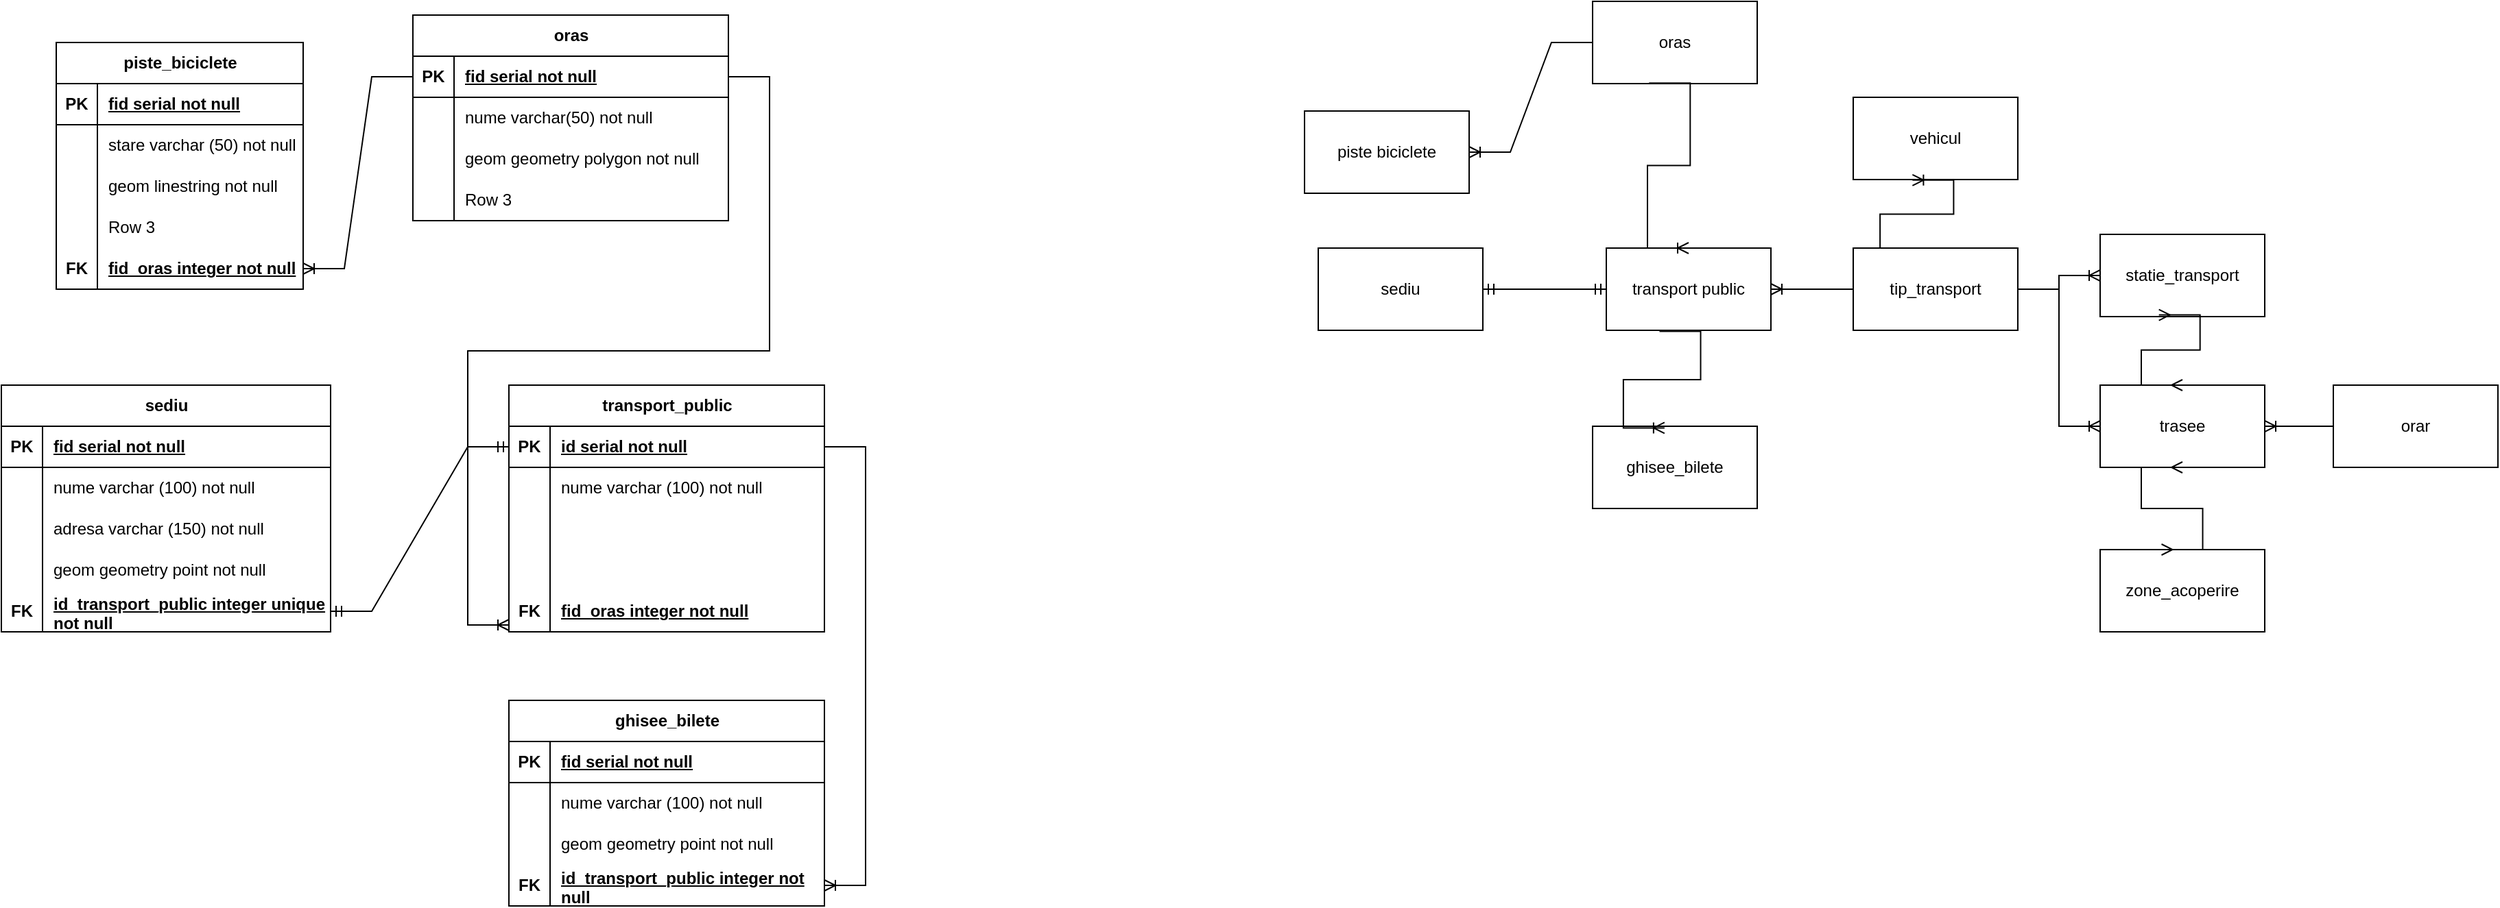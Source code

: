 <mxfile version="27.1.6">
  <diagram name="Page-1" id="oe87T4U5GPsznFJsROsf">
    <mxGraphModel dx="2084" dy="1122" grid="1" gridSize="10" guides="1" tooltips="1" connect="1" arrows="1" fold="1" page="1" pageScale="1" pageWidth="850" pageHeight="1100" math="0" shadow="0">
      <root>
        <mxCell id="0" />
        <mxCell id="1" parent="0" />
        <mxCell id="PSgvz7MbhkcrTcucV8w6-1" value="oras" style="rounded=0;whiteSpace=wrap;html=1;" vertex="1" parent="1">
          <mxGeometry x="1620" y="330" width="120" height="60" as="geometry" />
        </mxCell>
        <mxCell id="PSgvz7MbhkcrTcucV8w6-2" value="transport public" style="rounded=0;whiteSpace=wrap;html=1;" vertex="1" parent="1">
          <mxGeometry x="1630" y="510" width="120" height="60" as="geometry" />
        </mxCell>
        <mxCell id="PSgvz7MbhkcrTcucV8w6-3" value="tip_transport" style="rounded=0;whiteSpace=wrap;html=1;" vertex="1" parent="1">
          <mxGeometry x="1810" y="510" width="120" height="60" as="geometry" />
        </mxCell>
        <mxCell id="PSgvz7MbhkcrTcucV8w6-4" value="statie_transport" style="rounded=0;whiteSpace=wrap;html=1;" vertex="1" parent="1">
          <mxGeometry x="1990" y="500" width="120" height="60" as="geometry" />
        </mxCell>
        <mxCell id="PSgvz7MbhkcrTcucV8w6-5" value="trasee" style="rounded=0;whiteSpace=wrap;html=1;" vertex="1" parent="1">
          <mxGeometry x="1990" y="610" width="120" height="60" as="geometry" />
        </mxCell>
        <mxCell id="PSgvz7MbhkcrTcucV8w6-6" value="" style="edgeStyle=entityRelationEdgeStyle;fontSize=12;html=1;endArrow=ERoneToMany;rounded=0;exitX=0.343;exitY=0.993;exitDx=0;exitDy=0;exitPerimeter=0;entryX=0.5;entryY=0;entryDx=0;entryDy=0;" edge="1" parent="1" source="PSgvz7MbhkcrTcucV8w6-1" target="PSgvz7MbhkcrTcucV8w6-2">
          <mxGeometry width="100" height="100" relative="1" as="geometry">
            <mxPoint x="1640" y="600" as="sourcePoint" />
            <mxPoint x="1740" y="500" as="targetPoint" />
          </mxGeometry>
        </mxCell>
        <mxCell id="PSgvz7MbhkcrTcucV8w6-7" value="" style="edgeStyle=entityRelationEdgeStyle;fontSize=12;html=1;endArrow=ERoneToMany;rounded=0;" edge="1" parent="1" source="PSgvz7MbhkcrTcucV8w6-3" target="PSgvz7MbhkcrTcucV8w6-2">
          <mxGeometry width="100" height="100" relative="1" as="geometry">
            <mxPoint x="1650" y="680" as="sourcePoint" />
            <mxPoint x="1750" y="580" as="targetPoint" />
          </mxGeometry>
        </mxCell>
        <mxCell id="PSgvz7MbhkcrTcucV8w6-8" value="" style="edgeStyle=entityRelationEdgeStyle;fontSize=12;html=1;endArrow=ERoneToMany;rounded=0;" edge="1" parent="1" source="PSgvz7MbhkcrTcucV8w6-3" target="PSgvz7MbhkcrTcucV8w6-4">
          <mxGeometry width="100" height="100" relative="1" as="geometry">
            <mxPoint x="1840" y="690" as="sourcePoint" />
            <mxPoint x="1940" y="590" as="targetPoint" />
          </mxGeometry>
        </mxCell>
        <mxCell id="PSgvz7MbhkcrTcucV8w6-9" value="" style="edgeStyle=entityRelationEdgeStyle;fontSize=12;html=1;endArrow=ERoneToMany;rounded=0;" edge="1" parent="1" source="PSgvz7MbhkcrTcucV8w6-3" target="PSgvz7MbhkcrTcucV8w6-5">
          <mxGeometry width="100" height="100" relative="1" as="geometry">
            <mxPoint x="1840" y="690" as="sourcePoint" />
            <mxPoint x="1940" y="590" as="targetPoint" />
            <Array as="points">
              <mxPoint x="1950" y="660" />
            </Array>
          </mxGeometry>
        </mxCell>
        <mxCell id="PSgvz7MbhkcrTcucV8w6-10" value="ghisee_bilete" style="rounded=0;whiteSpace=wrap;html=1;" vertex="1" parent="1">
          <mxGeometry x="1620" y="640" width="120" height="60" as="geometry" />
        </mxCell>
        <mxCell id="PSgvz7MbhkcrTcucV8w6-11" value="" style="edgeStyle=entityRelationEdgeStyle;fontSize=12;html=1;endArrow=ERoneToMany;rounded=0;exitX=0.323;exitY=1.013;exitDx=0;exitDy=0;exitPerimeter=0;entryX=0.437;entryY=0.02;entryDx=0;entryDy=0;entryPerimeter=0;" edge="1" parent="1" source="PSgvz7MbhkcrTcucV8w6-2" target="PSgvz7MbhkcrTcucV8w6-10">
          <mxGeometry width="100" height="100" relative="1" as="geometry">
            <mxPoint x="1840" y="690" as="sourcePoint" />
            <mxPoint x="1670" y="644" as="targetPoint" />
          </mxGeometry>
        </mxCell>
        <mxCell id="PSgvz7MbhkcrTcucV8w6-12" value="sediu" style="rounded=0;whiteSpace=wrap;html=1;" vertex="1" parent="1">
          <mxGeometry x="1420" y="510" width="120" height="60" as="geometry" />
        </mxCell>
        <mxCell id="PSgvz7MbhkcrTcucV8w6-13" value="" style="edgeStyle=entityRelationEdgeStyle;fontSize=12;html=1;endArrow=ERmany;startArrow=ERmany;rounded=0;exitX=0.357;exitY=0.98;exitDx=0;exitDy=0;exitPerimeter=0;entryX=0.5;entryY=0;entryDx=0;entryDy=0;" edge="1" parent="1" source="PSgvz7MbhkcrTcucV8w6-4" target="PSgvz7MbhkcrTcucV8w6-5">
          <mxGeometry width="100" height="100" relative="1" as="geometry">
            <mxPoint x="1840" y="690" as="sourcePoint" />
            <mxPoint x="1940" y="590" as="targetPoint" />
          </mxGeometry>
        </mxCell>
        <mxCell id="PSgvz7MbhkcrTcucV8w6-14" value="" style="edgeStyle=entityRelationEdgeStyle;fontSize=12;html=1;endArrow=ERmandOne;startArrow=ERmandOne;rounded=0;" edge="1" parent="1" source="PSgvz7MbhkcrTcucV8w6-12" target="PSgvz7MbhkcrTcucV8w6-2">
          <mxGeometry width="100" height="100" relative="1" as="geometry">
            <mxPoint x="1840" y="690" as="sourcePoint" />
            <mxPoint x="1940" y="590" as="targetPoint" />
          </mxGeometry>
        </mxCell>
        <mxCell id="PSgvz7MbhkcrTcucV8w6-15" value="piste biciclete" style="rounded=0;whiteSpace=wrap;html=1;" vertex="1" parent="1">
          <mxGeometry x="1410" y="410" width="120" height="60" as="geometry" />
        </mxCell>
        <mxCell id="PSgvz7MbhkcrTcucV8w6-16" value="" style="edgeStyle=entityRelationEdgeStyle;fontSize=12;html=1;endArrow=ERoneToMany;rounded=0;exitX=0;exitY=0.5;exitDx=0;exitDy=0;" edge="1" parent="1" source="PSgvz7MbhkcrTcucV8w6-1" target="PSgvz7MbhkcrTcucV8w6-15">
          <mxGeometry width="100" height="100" relative="1" as="geometry">
            <mxPoint x="1590" y="480" as="sourcePoint" />
            <mxPoint x="1690" y="380" as="targetPoint" />
          </mxGeometry>
        </mxCell>
        <mxCell id="PSgvz7MbhkcrTcucV8w6-17" value="vehicul" style="rounded=0;whiteSpace=wrap;html=1;" vertex="1" parent="1">
          <mxGeometry x="1810" y="400" width="120" height="60" as="geometry" />
        </mxCell>
        <mxCell id="PSgvz7MbhkcrTcucV8w6-18" value="" style="edgeStyle=entityRelationEdgeStyle;fontSize=12;html=1;endArrow=ERoneToMany;rounded=0;exitX=0.413;exitY=0;exitDx=0;exitDy=0;exitPerimeter=0;entryX=0.36;entryY=1.007;entryDx=0;entryDy=0;entryPerimeter=0;" edge="1" parent="1" source="PSgvz7MbhkcrTcucV8w6-3" target="PSgvz7MbhkcrTcucV8w6-17">
          <mxGeometry width="100" height="100" relative="1" as="geometry">
            <mxPoint x="1580" y="630" as="sourcePoint" />
            <mxPoint x="1680" y="530" as="targetPoint" />
          </mxGeometry>
        </mxCell>
        <mxCell id="PSgvz7MbhkcrTcucV8w6-19" value="zone_acoperire" style="rounded=0;whiteSpace=wrap;html=1;" vertex="1" parent="1">
          <mxGeometry x="1990" y="730" width="120" height="60" as="geometry" />
        </mxCell>
        <mxCell id="PSgvz7MbhkcrTcucV8w6-20" value="" style="edgeStyle=entityRelationEdgeStyle;fontSize=12;html=1;endArrow=ERmany;startArrow=ERmany;rounded=0;entryX=0.5;entryY=1;entryDx=0;entryDy=0;exitX=0.373;exitY=0;exitDx=0;exitDy=0;exitPerimeter=0;" edge="1" parent="1" source="PSgvz7MbhkcrTcucV8w6-19" target="PSgvz7MbhkcrTcucV8w6-5">
          <mxGeometry width="100" height="100" relative="1" as="geometry">
            <mxPoint x="1835" y="780" as="sourcePoint" />
            <mxPoint x="1935" y="680" as="targetPoint" />
          </mxGeometry>
        </mxCell>
        <mxCell id="PSgvz7MbhkcrTcucV8w6-21" value="orar" style="rounded=0;whiteSpace=wrap;html=1;" vertex="1" parent="1">
          <mxGeometry x="2160" y="610" width="120" height="60" as="geometry" />
        </mxCell>
        <mxCell id="PSgvz7MbhkcrTcucV8w6-22" value="" style="edgeStyle=entityRelationEdgeStyle;fontSize=12;html=1;endArrow=ERoneToMany;rounded=0;exitX=0;exitY=0.5;exitDx=0;exitDy=0;" edge="1" parent="1" source="PSgvz7MbhkcrTcucV8w6-21" target="PSgvz7MbhkcrTcucV8w6-5">
          <mxGeometry width="100" height="100" relative="1" as="geometry">
            <mxPoint x="1950" y="640" as="sourcePoint" />
            <mxPoint x="2050" y="540" as="targetPoint" />
          </mxGeometry>
        </mxCell>
        <mxCell id="PSgvz7MbhkcrTcucV8w6-23" value="oras" style="shape=table;startSize=30;container=1;collapsible=1;childLayout=tableLayout;fixedRows=1;rowLines=0;fontStyle=1;align=center;resizeLast=1;html=1;" vertex="1" parent="1">
          <mxGeometry x="760" y="340" width="230" height="150" as="geometry" />
        </mxCell>
        <mxCell id="PSgvz7MbhkcrTcucV8w6-24" value="" style="shape=tableRow;horizontal=0;startSize=0;swimlaneHead=0;swimlaneBody=0;fillColor=none;collapsible=0;dropTarget=0;points=[[0,0.5],[1,0.5]];portConstraint=eastwest;top=0;left=0;right=0;bottom=1;" vertex="1" parent="PSgvz7MbhkcrTcucV8w6-23">
          <mxGeometry y="30" width="230" height="30" as="geometry" />
        </mxCell>
        <mxCell id="PSgvz7MbhkcrTcucV8w6-25" value="PK" style="shape=partialRectangle;connectable=0;fillColor=none;top=0;left=0;bottom=0;right=0;fontStyle=1;overflow=hidden;whiteSpace=wrap;html=1;" vertex="1" parent="PSgvz7MbhkcrTcucV8w6-24">
          <mxGeometry width="30" height="30" as="geometry">
            <mxRectangle width="30" height="30" as="alternateBounds" />
          </mxGeometry>
        </mxCell>
        <mxCell id="PSgvz7MbhkcrTcucV8w6-26" value="fid serial not null" style="shape=partialRectangle;connectable=0;fillColor=none;top=0;left=0;bottom=0;right=0;align=left;spacingLeft=6;fontStyle=5;overflow=hidden;whiteSpace=wrap;html=1;" vertex="1" parent="PSgvz7MbhkcrTcucV8w6-24">
          <mxGeometry x="30" width="200" height="30" as="geometry">
            <mxRectangle width="200" height="30" as="alternateBounds" />
          </mxGeometry>
        </mxCell>
        <mxCell id="PSgvz7MbhkcrTcucV8w6-27" value="" style="shape=tableRow;horizontal=0;startSize=0;swimlaneHead=0;swimlaneBody=0;fillColor=none;collapsible=0;dropTarget=0;points=[[0,0.5],[1,0.5]];portConstraint=eastwest;top=0;left=0;right=0;bottom=0;" vertex="1" parent="PSgvz7MbhkcrTcucV8w6-23">
          <mxGeometry y="60" width="230" height="30" as="geometry" />
        </mxCell>
        <mxCell id="PSgvz7MbhkcrTcucV8w6-28" value="" style="shape=partialRectangle;connectable=0;fillColor=none;top=0;left=0;bottom=0;right=0;editable=1;overflow=hidden;whiteSpace=wrap;html=1;" vertex="1" parent="PSgvz7MbhkcrTcucV8w6-27">
          <mxGeometry width="30" height="30" as="geometry">
            <mxRectangle width="30" height="30" as="alternateBounds" />
          </mxGeometry>
        </mxCell>
        <mxCell id="PSgvz7MbhkcrTcucV8w6-29" value="nume varchar(50) not null" style="shape=partialRectangle;connectable=0;fillColor=none;top=0;left=0;bottom=0;right=0;align=left;spacingLeft=6;overflow=hidden;whiteSpace=wrap;html=1;" vertex="1" parent="PSgvz7MbhkcrTcucV8w6-27">
          <mxGeometry x="30" width="200" height="30" as="geometry">
            <mxRectangle width="200" height="30" as="alternateBounds" />
          </mxGeometry>
        </mxCell>
        <mxCell id="PSgvz7MbhkcrTcucV8w6-30" value="" style="shape=tableRow;horizontal=0;startSize=0;swimlaneHead=0;swimlaneBody=0;fillColor=none;collapsible=0;dropTarget=0;points=[[0,0.5],[1,0.5]];portConstraint=eastwest;top=0;left=0;right=0;bottom=0;" vertex="1" parent="PSgvz7MbhkcrTcucV8w6-23">
          <mxGeometry y="90" width="230" height="30" as="geometry" />
        </mxCell>
        <mxCell id="PSgvz7MbhkcrTcucV8w6-31" value="" style="shape=partialRectangle;connectable=0;fillColor=none;top=0;left=0;bottom=0;right=0;editable=1;overflow=hidden;whiteSpace=wrap;html=1;" vertex="1" parent="PSgvz7MbhkcrTcucV8w6-30">
          <mxGeometry width="30" height="30" as="geometry">
            <mxRectangle width="30" height="30" as="alternateBounds" />
          </mxGeometry>
        </mxCell>
        <mxCell id="PSgvz7MbhkcrTcucV8w6-32" value="geom geometry polygon not null" style="shape=partialRectangle;connectable=0;fillColor=none;top=0;left=0;bottom=0;right=0;align=left;spacingLeft=6;overflow=hidden;whiteSpace=wrap;html=1;" vertex="1" parent="PSgvz7MbhkcrTcucV8w6-30">
          <mxGeometry x="30" width="200" height="30" as="geometry">
            <mxRectangle width="200" height="30" as="alternateBounds" />
          </mxGeometry>
        </mxCell>
        <mxCell id="PSgvz7MbhkcrTcucV8w6-33" value="" style="shape=tableRow;horizontal=0;startSize=0;swimlaneHead=0;swimlaneBody=0;fillColor=none;collapsible=0;dropTarget=0;points=[[0,0.5],[1,0.5]];portConstraint=eastwest;top=0;left=0;right=0;bottom=0;" vertex="1" parent="PSgvz7MbhkcrTcucV8w6-23">
          <mxGeometry y="120" width="230" height="30" as="geometry" />
        </mxCell>
        <mxCell id="PSgvz7MbhkcrTcucV8w6-34" value="" style="shape=partialRectangle;connectable=0;fillColor=none;top=0;left=0;bottom=0;right=0;editable=1;overflow=hidden;whiteSpace=wrap;html=1;" vertex="1" parent="PSgvz7MbhkcrTcucV8w6-33">
          <mxGeometry width="30" height="30" as="geometry">
            <mxRectangle width="30" height="30" as="alternateBounds" />
          </mxGeometry>
        </mxCell>
        <mxCell id="PSgvz7MbhkcrTcucV8w6-35" value="Row 3" style="shape=partialRectangle;connectable=0;fillColor=none;top=0;left=0;bottom=0;right=0;align=left;spacingLeft=6;overflow=hidden;whiteSpace=wrap;html=1;" vertex="1" parent="PSgvz7MbhkcrTcucV8w6-33">
          <mxGeometry x="30" width="200" height="30" as="geometry">
            <mxRectangle width="200" height="30" as="alternateBounds" />
          </mxGeometry>
        </mxCell>
        <mxCell id="PSgvz7MbhkcrTcucV8w6-36" value="piste_biciclete" style="shape=table;startSize=30;container=1;collapsible=1;childLayout=tableLayout;fixedRows=1;rowLines=0;fontStyle=1;align=center;resizeLast=1;html=1;" vertex="1" parent="1">
          <mxGeometry x="500" y="360" width="180" height="180" as="geometry" />
        </mxCell>
        <mxCell id="PSgvz7MbhkcrTcucV8w6-37" value="" style="shape=tableRow;horizontal=0;startSize=0;swimlaneHead=0;swimlaneBody=0;fillColor=none;collapsible=0;dropTarget=0;points=[[0,0.5],[1,0.5]];portConstraint=eastwest;top=0;left=0;right=0;bottom=1;" vertex="1" parent="PSgvz7MbhkcrTcucV8w6-36">
          <mxGeometry y="30" width="180" height="30" as="geometry" />
        </mxCell>
        <mxCell id="PSgvz7MbhkcrTcucV8w6-38" value="PK" style="shape=partialRectangle;connectable=0;fillColor=none;top=0;left=0;bottom=0;right=0;fontStyle=1;overflow=hidden;whiteSpace=wrap;html=1;" vertex="1" parent="PSgvz7MbhkcrTcucV8w6-37">
          <mxGeometry width="30" height="30" as="geometry">
            <mxRectangle width="30" height="30" as="alternateBounds" />
          </mxGeometry>
        </mxCell>
        <mxCell id="PSgvz7MbhkcrTcucV8w6-39" value="fid serial not null" style="shape=partialRectangle;connectable=0;fillColor=none;top=0;left=0;bottom=0;right=0;align=left;spacingLeft=6;fontStyle=5;overflow=hidden;whiteSpace=wrap;html=1;" vertex="1" parent="PSgvz7MbhkcrTcucV8w6-37">
          <mxGeometry x="30" width="150" height="30" as="geometry">
            <mxRectangle width="150" height="30" as="alternateBounds" />
          </mxGeometry>
        </mxCell>
        <mxCell id="PSgvz7MbhkcrTcucV8w6-40" value="" style="shape=tableRow;horizontal=0;startSize=0;swimlaneHead=0;swimlaneBody=0;fillColor=none;collapsible=0;dropTarget=0;points=[[0,0.5],[1,0.5]];portConstraint=eastwest;top=0;left=0;right=0;bottom=0;" vertex="1" parent="PSgvz7MbhkcrTcucV8w6-36">
          <mxGeometry y="60" width="180" height="30" as="geometry" />
        </mxCell>
        <mxCell id="PSgvz7MbhkcrTcucV8w6-41" value="" style="shape=partialRectangle;connectable=0;fillColor=none;top=0;left=0;bottom=0;right=0;editable=1;overflow=hidden;whiteSpace=wrap;html=1;" vertex="1" parent="PSgvz7MbhkcrTcucV8w6-40">
          <mxGeometry width="30" height="30" as="geometry">
            <mxRectangle width="30" height="30" as="alternateBounds" />
          </mxGeometry>
        </mxCell>
        <mxCell id="PSgvz7MbhkcrTcucV8w6-42" value="stare varchar (50) not null" style="shape=partialRectangle;connectable=0;fillColor=none;top=0;left=0;bottom=0;right=0;align=left;spacingLeft=6;overflow=hidden;whiteSpace=wrap;html=1;" vertex="1" parent="PSgvz7MbhkcrTcucV8w6-40">
          <mxGeometry x="30" width="150" height="30" as="geometry">
            <mxRectangle width="150" height="30" as="alternateBounds" />
          </mxGeometry>
        </mxCell>
        <mxCell id="PSgvz7MbhkcrTcucV8w6-43" value="" style="shape=tableRow;horizontal=0;startSize=0;swimlaneHead=0;swimlaneBody=0;fillColor=none;collapsible=0;dropTarget=0;points=[[0,0.5],[1,0.5]];portConstraint=eastwest;top=0;left=0;right=0;bottom=0;" vertex="1" parent="PSgvz7MbhkcrTcucV8w6-36">
          <mxGeometry y="90" width="180" height="30" as="geometry" />
        </mxCell>
        <mxCell id="PSgvz7MbhkcrTcucV8w6-44" value="" style="shape=partialRectangle;connectable=0;fillColor=none;top=0;left=0;bottom=0;right=0;editable=1;overflow=hidden;whiteSpace=wrap;html=1;" vertex="1" parent="PSgvz7MbhkcrTcucV8w6-43">
          <mxGeometry width="30" height="30" as="geometry">
            <mxRectangle width="30" height="30" as="alternateBounds" />
          </mxGeometry>
        </mxCell>
        <mxCell id="PSgvz7MbhkcrTcucV8w6-45" value="geom linestring not null" style="shape=partialRectangle;connectable=0;fillColor=none;top=0;left=0;bottom=0;right=0;align=left;spacingLeft=6;overflow=hidden;whiteSpace=wrap;html=1;" vertex="1" parent="PSgvz7MbhkcrTcucV8w6-43">
          <mxGeometry x="30" width="150" height="30" as="geometry">
            <mxRectangle width="150" height="30" as="alternateBounds" />
          </mxGeometry>
        </mxCell>
        <mxCell id="PSgvz7MbhkcrTcucV8w6-46" value="" style="shape=tableRow;horizontal=0;startSize=0;swimlaneHead=0;swimlaneBody=0;fillColor=none;collapsible=0;dropTarget=0;points=[[0,0.5],[1,0.5]];portConstraint=eastwest;top=0;left=0;right=0;bottom=0;" vertex="1" parent="PSgvz7MbhkcrTcucV8w6-36">
          <mxGeometry y="120" width="180" height="30" as="geometry" />
        </mxCell>
        <mxCell id="PSgvz7MbhkcrTcucV8w6-47" value="" style="shape=partialRectangle;connectable=0;fillColor=none;top=0;left=0;bottom=0;right=0;editable=1;overflow=hidden;whiteSpace=wrap;html=1;" vertex="1" parent="PSgvz7MbhkcrTcucV8w6-46">
          <mxGeometry width="30" height="30" as="geometry">
            <mxRectangle width="30" height="30" as="alternateBounds" />
          </mxGeometry>
        </mxCell>
        <mxCell id="PSgvz7MbhkcrTcucV8w6-48" value="Row 3" style="shape=partialRectangle;connectable=0;fillColor=none;top=0;left=0;bottom=0;right=0;align=left;spacingLeft=6;overflow=hidden;whiteSpace=wrap;html=1;" vertex="1" parent="PSgvz7MbhkcrTcucV8w6-46">
          <mxGeometry x="30" width="150" height="30" as="geometry">
            <mxRectangle width="150" height="30" as="alternateBounds" />
          </mxGeometry>
        </mxCell>
        <mxCell id="PSgvz7MbhkcrTcucV8w6-49" value="" style="shape=tableRow;horizontal=0;startSize=0;swimlaneHead=0;swimlaneBody=0;fillColor=none;collapsible=0;dropTarget=0;points=[[0,0.5],[1,0.5]];portConstraint=eastwest;top=0;left=0;right=0;bottom=1;" vertex="1" parent="PSgvz7MbhkcrTcucV8w6-36">
          <mxGeometry y="150" width="180" height="30" as="geometry" />
        </mxCell>
        <mxCell id="PSgvz7MbhkcrTcucV8w6-50" value="FK" style="shape=partialRectangle;connectable=0;fillColor=none;top=0;left=0;bottom=0;right=0;fontStyle=1;overflow=hidden;whiteSpace=wrap;html=1;" vertex="1" parent="PSgvz7MbhkcrTcucV8w6-49">
          <mxGeometry width="30" height="30" as="geometry">
            <mxRectangle width="30" height="30" as="alternateBounds" />
          </mxGeometry>
        </mxCell>
        <mxCell id="PSgvz7MbhkcrTcucV8w6-51" value="fid_oras integer not null" style="shape=partialRectangle;connectable=0;fillColor=none;top=0;left=0;bottom=0;right=0;align=left;spacingLeft=6;fontStyle=5;overflow=hidden;whiteSpace=wrap;html=1;" vertex="1" parent="PSgvz7MbhkcrTcucV8w6-49">
          <mxGeometry x="30" width="150" height="30" as="geometry">
            <mxRectangle width="150" height="30" as="alternateBounds" />
          </mxGeometry>
        </mxCell>
        <mxCell id="PSgvz7MbhkcrTcucV8w6-52" value="" style="edgeStyle=entityRelationEdgeStyle;fontSize=12;html=1;endArrow=ERoneToMany;rounded=0;" edge="1" parent="1" source="PSgvz7MbhkcrTcucV8w6-24" target="PSgvz7MbhkcrTcucV8w6-49">
          <mxGeometry width="100" height="100" relative="1" as="geometry">
            <mxPoint x="1070" y="600" as="sourcePoint" />
            <mxPoint x="1170" y="500" as="targetPoint" />
          </mxGeometry>
        </mxCell>
        <mxCell id="PSgvz7MbhkcrTcucV8w6-53" value="transport_public" style="shape=table;startSize=30;container=1;collapsible=1;childLayout=tableLayout;fixedRows=1;rowLines=0;fontStyle=1;align=center;resizeLast=1;html=1;" vertex="1" parent="1">
          <mxGeometry x="830" y="610" width="230" height="180" as="geometry" />
        </mxCell>
        <mxCell id="PSgvz7MbhkcrTcucV8w6-54" value="" style="shape=tableRow;horizontal=0;startSize=0;swimlaneHead=0;swimlaneBody=0;fillColor=none;collapsible=0;dropTarget=0;points=[[0,0.5],[1,0.5]];portConstraint=eastwest;top=0;left=0;right=0;bottom=1;" vertex="1" parent="PSgvz7MbhkcrTcucV8w6-53">
          <mxGeometry y="30" width="230" height="30" as="geometry" />
        </mxCell>
        <mxCell id="PSgvz7MbhkcrTcucV8w6-55" value="PK" style="shape=partialRectangle;connectable=0;fillColor=none;top=0;left=0;bottom=0;right=0;fontStyle=1;overflow=hidden;whiteSpace=wrap;html=1;" vertex="1" parent="PSgvz7MbhkcrTcucV8w6-54">
          <mxGeometry width="30" height="30" as="geometry">
            <mxRectangle width="30" height="30" as="alternateBounds" />
          </mxGeometry>
        </mxCell>
        <mxCell id="PSgvz7MbhkcrTcucV8w6-56" value="id serial not null" style="shape=partialRectangle;connectable=0;fillColor=none;top=0;left=0;bottom=0;right=0;align=left;spacingLeft=6;fontStyle=5;overflow=hidden;whiteSpace=wrap;html=1;" vertex="1" parent="PSgvz7MbhkcrTcucV8w6-54">
          <mxGeometry x="30" width="200" height="30" as="geometry">
            <mxRectangle width="200" height="30" as="alternateBounds" />
          </mxGeometry>
        </mxCell>
        <mxCell id="PSgvz7MbhkcrTcucV8w6-57" value="" style="shape=tableRow;horizontal=0;startSize=0;swimlaneHead=0;swimlaneBody=0;fillColor=none;collapsible=0;dropTarget=0;points=[[0,0.5],[1,0.5]];portConstraint=eastwest;top=0;left=0;right=0;bottom=0;" vertex="1" parent="PSgvz7MbhkcrTcucV8w6-53">
          <mxGeometry y="60" width="230" height="30" as="geometry" />
        </mxCell>
        <mxCell id="PSgvz7MbhkcrTcucV8w6-58" value="" style="shape=partialRectangle;connectable=0;fillColor=none;top=0;left=0;bottom=0;right=0;editable=1;overflow=hidden;whiteSpace=wrap;html=1;" vertex="1" parent="PSgvz7MbhkcrTcucV8w6-57">
          <mxGeometry width="30" height="30" as="geometry">
            <mxRectangle width="30" height="30" as="alternateBounds" />
          </mxGeometry>
        </mxCell>
        <mxCell id="PSgvz7MbhkcrTcucV8w6-59" value="nume varchar (100) not null" style="shape=partialRectangle;connectable=0;fillColor=none;top=0;left=0;bottom=0;right=0;align=left;spacingLeft=6;overflow=hidden;whiteSpace=wrap;html=1;" vertex="1" parent="PSgvz7MbhkcrTcucV8w6-57">
          <mxGeometry x="30" width="200" height="30" as="geometry">
            <mxRectangle width="200" height="30" as="alternateBounds" />
          </mxGeometry>
        </mxCell>
        <mxCell id="PSgvz7MbhkcrTcucV8w6-60" value="" style="shape=tableRow;horizontal=0;startSize=0;swimlaneHead=0;swimlaneBody=0;fillColor=none;collapsible=0;dropTarget=0;points=[[0,0.5],[1,0.5]];portConstraint=eastwest;top=0;left=0;right=0;bottom=0;" vertex="1" parent="PSgvz7MbhkcrTcucV8w6-53">
          <mxGeometry y="90" width="230" height="30" as="geometry" />
        </mxCell>
        <mxCell id="PSgvz7MbhkcrTcucV8w6-61" value="" style="shape=partialRectangle;connectable=0;fillColor=none;top=0;left=0;bottom=0;right=0;editable=1;overflow=hidden;whiteSpace=wrap;html=1;" vertex="1" parent="PSgvz7MbhkcrTcucV8w6-60">
          <mxGeometry width="30" height="30" as="geometry">
            <mxRectangle width="30" height="30" as="alternateBounds" />
          </mxGeometry>
        </mxCell>
        <mxCell id="PSgvz7MbhkcrTcucV8w6-62" value="" style="shape=partialRectangle;connectable=0;fillColor=none;top=0;left=0;bottom=0;right=0;align=left;spacingLeft=6;overflow=hidden;whiteSpace=wrap;html=1;" vertex="1" parent="PSgvz7MbhkcrTcucV8w6-60">
          <mxGeometry x="30" width="200" height="30" as="geometry">
            <mxRectangle width="200" height="30" as="alternateBounds" />
          </mxGeometry>
        </mxCell>
        <mxCell id="PSgvz7MbhkcrTcucV8w6-63" value="" style="shape=tableRow;horizontal=0;startSize=0;swimlaneHead=0;swimlaneBody=0;fillColor=none;collapsible=0;dropTarget=0;points=[[0,0.5],[1,0.5]];portConstraint=eastwest;top=0;left=0;right=0;bottom=0;" vertex="1" parent="PSgvz7MbhkcrTcucV8w6-53">
          <mxGeometry y="120" width="230" height="30" as="geometry" />
        </mxCell>
        <mxCell id="PSgvz7MbhkcrTcucV8w6-64" value="" style="shape=partialRectangle;connectable=0;fillColor=none;top=0;left=0;bottom=0;right=0;editable=1;overflow=hidden;whiteSpace=wrap;html=1;" vertex="1" parent="PSgvz7MbhkcrTcucV8w6-63">
          <mxGeometry width="30" height="30" as="geometry">
            <mxRectangle width="30" height="30" as="alternateBounds" />
          </mxGeometry>
        </mxCell>
        <mxCell id="PSgvz7MbhkcrTcucV8w6-65" value="" style="shape=partialRectangle;connectable=0;fillColor=none;top=0;left=0;bottom=0;right=0;align=left;spacingLeft=6;overflow=hidden;whiteSpace=wrap;html=1;" vertex="1" parent="PSgvz7MbhkcrTcucV8w6-63">
          <mxGeometry x="30" width="200" height="30" as="geometry">
            <mxRectangle width="200" height="30" as="alternateBounds" />
          </mxGeometry>
        </mxCell>
        <mxCell id="PSgvz7MbhkcrTcucV8w6-66" value="" style="shape=tableRow;horizontal=0;startSize=0;swimlaneHead=0;swimlaneBody=0;fillColor=none;collapsible=0;dropTarget=0;points=[[0,0.5],[1,0.5]];portConstraint=eastwest;top=0;left=0;right=0;bottom=1;" vertex="1" parent="PSgvz7MbhkcrTcucV8w6-53">
          <mxGeometry y="150" width="230" height="30" as="geometry" />
        </mxCell>
        <mxCell id="PSgvz7MbhkcrTcucV8w6-67" value="FK" style="shape=partialRectangle;connectable=0;fillColor=none;top=0;left=0;bottom=0;right=0;fontStyle=1;overflow=hidden;whiteSpace=wrap;html=1;" vertex="1" parent="PSgvz7MbhkcrTcucV8w6-66">
          <mxGeometry width="30" height="30" as="geometry">
            <mxRectangle width="30" height="30" as="alternateBounds" />
          </mxGeometry>
        </mxCell>
        <mxCell id="PSgvz7MbhkcrTcucV8w6-68" value="fid_oras integer not null" style="shape=partialRectangle;connectable=0;fillColor=none;top=0;left=0;bottom=0;right=0;align=left;spacingLeft=6;fontStyle=5;overflow=hidden;whiteSpace=wrap;html=1;" vertex="1" parent="PSgvz7MbhkcrTcucV8w6-66">
          <mxGeometry x="30" width="200" height="30" as="geometry">
            <mxRectangle width="200" height="30" as="alternateBounds" />
          </mxGeometry>
        </mxCell>
        <mxCell id="PSgvz7MbhkcrTcucV8w6-69" value="" style="edgeStyle=entityRelationEdgeStyle;fontSize=12;html=1;endArrow=ERoneToMany;rounded=0;" edge="1" parent="1" source="PSgvz7MbhkcrTcucV8w6-24">
          <mxGeometry width="100" height="100" relative="1" as="geometry">
            <mxPoint x="1060" y="640" as="sourcePoint" />
            <mxPoint x="830" y="785" as="targetPoint" />
          </mxGeometry>
        </mxCell>
        <mxCell id="PSgvz7MbhkcrTcucV8w6-70" value="sediu" style="shape=table;startSize=30;container=1;collapsible=1;childLayout=tableLayout;fixedRows=1;rowLines=0;fontStyle=1;align=center;resizeLast=1;html=1;" vertex="1" parent="1">
          <mxGeometry x="460" y="610" width="240" height="180" as="geometry" />
        </mxCell>
        <mxCell id="PSgvz7MbhkcrTcucV8w6-71" value="" style="shape=tableRow;horizontal=0;startSize=0;swimlaneHead=0;swimlaneBody=0;fillColor=none;collapsible=0;dropTarget=0;points=[[0,0.5],[1,0.5]];portConstraint=eastwest;top=0;left=0;right=0;bottom=1;" vertex="1" parent="PSgvz7MbhkcrTcucV8w6-70">
          <mxGeometry y="30" width="240" height="30" as="geometry" />
        </mxCell>
        <mxCell id="PSgvz7MbhkcrTcucV8w6-72" value="PK" style="shape=partialRectangle;connectable=0;fillColor=none;top=0;left=0;bottom=0;right=0;fontStyle=1;overflow=hidden;whiteSpace=wrap;html=1;" vertex="1" parent="PSgvz7MbhkcrTcucV8w6-71">
          <mxGeometry width="30" height="30" as="geometry">
            <mxRectangle width="30" height="30" as="alternateBounds" />
          </mxGeometry>
        </mxCell>
        <mxCell id="PSgvz7MbhkcrTcucV8w6-73" value="fid serial not null" style="shape=partialRectangle;connectable=0;fillColor=none;top=0;left=0;bottom=0;right=0;align=left;spacingLeft=6;fontStyle=5;overflow=hidden;whiteSpace=wrap;html=1;" vertex="1" parent="PSgvz7MbhkcrTcucV8w6-71">
          <mxGeometry x="30" width="210" height="30" as="geometry">
            <mxRectangle width="210" height="30" as="alternateBounds" />
          </mxGeometry>
        </mxCell>
        <mxCell id="PSgvz7MbhkcrTcucV8w6-74" value="" style="shape=tableRow;horizontal=0;startSize=0;swimlaneHead=0;swimlaneBody=0;fillColor=none;collapsible=0;dropTarget=0;points=[[0,0.5],[1,0.5]];portConstraint=eastwest;top=0;left=0;right=0;bottom=0;" vertex="1" parent="PSgvz7MbhkcrTcucV8w6-70">
          <mxGeometry y="60" width="240" height="30" as="geometry" />
        </mxCell>
        <mxCell id="PSgvz7MbhkcrTcucV8w6-75" value="" style="shape=partialRectangle;connectable=0;fillColor=none;top=0;left=0;bottom=0;right=0;editable=1;overflow=hidden;whiteSpace=wrap;html=1;" vertex="1" parent="PSgvz7MbhkcrTcucV8w6-74">
          <mxGeometry width="30" height="30" as="geometry">
            <mxRectangle width="30" height="30" as="alternateBounds" />
          </mxGeometry>
        </mxCell>
        <mxCell id="PSgvz7MbhkcrTcucV8w6-76" value="nume varchar (100) not null" style="shape=partialRectangle;connectable=0;fillColor=none;top=0;left=0;bottom=0;right=0;align=left;spacingLeft=6;overflow=hidden;whiteSpace=wrap;html=1;" vertex="1" parent="PSgvz7MbhkcrTcucV8w6-74">
          <mxGeometry x="30" width="210" height="30" as="geometry">
            <mxRectangle width="210" height="30" as="alternateBounds" />
          </mxGeometry>
        </mxCell>
        <mxCell id="PSgvz7MbhkcrTcucV8w6-77" value="" style="shape=tableRow;horizontal=0;startSize=0;swimlaneHead=0;swimlaneBody=0;fillColor=none;collapsible=0;dropTarget=0;points=[[0,0.5],[1,0.5]];portConstraint=eastwest;top=0;left=0;right=0;bottom=0;" vertex="1" parent="PSgvz7MbhkcrTcucV8w6-70">
          <mxGeometry y="90" width="240" height="30" as="geometry" />
        </mxCell>
        <mxCell id="PSgvz7MbhkcrTcucV8w6-78" value="" style="shape=partialRectangle;connectable=0;fillColor=none;top=0;left=0;bottom=0;right=0;editable=1;overflow=hidden;whiteSpace=wrap;html=1;" vertex="1" parent="PSgvz7MbhkcrTcucV8w6-77">
          <mxGeometry width="30" height="30" as="geometry">
            <mxRectangle width="30" height="30" as="alternateBounds" />
          </mxGeometry>
        </mxCell>
        <mxCell id="PSgvz7MbhkcrTcucV8w6-79" value="adresa varchar (150) not null" style="shape=partialRectangle;connectable=0;fillColor=none;top=0;left=0;bottom=0;right=0;align=left;spacingLeft=6;overflow=hidden;whiteSpace=wrap;html=1;" vertex="1" parent="PSgvz7MbhkcrTcucV8w6-77">
          <mxGeometry x="30" width="210" height="30" as="geometry">
            <mxRectangle width="210" height="30" as="alternateBounds" />
          </mxGeometry>
        </mxCell>
        <mxCell id="PSgvz7MbhkcrTcucV8w6-80" value="" style="shape=tableRow;horizontal=0;startSize=0;swimlaneHead=0;swimlaneBody=0;fillColor=none;collapsible=0;dropTarget=0;points=[[0,0.5],[1,0.5]];portConstraint=eastwest;top=0;left=0;right=0;bottom=0;" vertex="1" parent="PSgvz7MbhkcrTcucV8w6-70">
          <mxGeometry y="120" width="240" height="30" as="geometry" />
        </mxCell>
        <mxCell id="PSgvz7MbhkcrTcucV8w6-81" value="" style="shape=partialRectangle;connectable=0;fillColor=none;top=0;left=0;bottom=0;right=0;editable=1;overflow=hidden;whiteSpace=wrap;html=1;" vertex="1" parent="PSgvz7MbhkcrTcucV8w6-80">
          <mxGeometry width="30" height="30" as="geometry">
            <mxRectangle width="30" height="30" as="alternateBounds" />
          </mxGeometry>
        </mxCell>
        <mxCell id="PSgvz7MbhkcrTcucV8w6-82" value="geom geometry point not null" style="shape=partialRectangle;connectable=0;fillColor=none;top=0;left=0;bottom=0;right=0;align=left;spacingLeft=6;overflow=hidden;whiteSpace=wrap;html=1;" vertex="1" parent="PSgvz7MbhkcrTcucV8w6-80">
          <mxGeometry x="30" width="210" height="30" as="geometry">
            <mxRectangle width="210" height="30" as="alternateBounds" />
          </mxGeometry>
        </mxCell>
        <mxCell id="PSgvz7MbhkcrTcucV8w6-83" value="" style="shape=tableRow;horizontal=0;startSize=0;swimlaneHead=0;swimlaneBody=0;fillColor=none;collapsible=0;dropTarget=0;points=[[0,0.5],[1,0.5]];portConstraint=eastwest;top=0;left=0;right=0;bottom=1;" vertex="1" parent="PSgvz7MbhkcrTcucV8w6-70">
          <mxGeometry y="150" width="240" height="30" as="geometry" />
        </mxCell>
        <mxCell id="PSgvz7MbhkcrTcucV8w6-84" value="FK" style="shape=partialRectangle;connectable=0;fillColor=none;top=0;left=0;bottom=0;right=0;fontStyle=1;overflow=hidden;whiteSpace=wrap;html=1;" vertex="1" parent="PSgvz7MbhkcrTcucV8w6-83">
          <mxGeometry width="30" height="30" as="geometry">
            <mxRectangle width="30" height="30" as="alternateBounds" />
          </mxGeometry>
        </mxCell>
        <mxCell id="PSgvz7MbhkcrTcucV8w6-85" value="id_transport_public integer unique not null" style="shape=partialRectangle;connectable=0;fillColor=none;top=0;left=0;bottom=0;right=0;align=left;spacingLeft=6;fontStyle=5;overflow=hidden;whiteSpace=wrap;html=1;" vertex="1" parent="PSgvz7MbhkcrTcucV8w6-83">
          <mxGeometry x="30" width="210" height="30" as="geometry">
            <mxRectangle width="210" height="30" as="alternateBounds" />
          </mxGeometry>
        </mxCell>
        <mxCell id="PSgvz7MbhkcrTcucV8w6-86" value="" style="edgeStyle=entityRelationEdgeStyle;fontSize=12;html=1;endArrow=ERmandOne;startArrow=ERmandOne;rounded=0;entryX=0;entryY=0.5;entryDx=0;entryDy=0;" edge="1" parent="1" source="PSgvz7MbhkcrTcucV8w6-83" target="PSgvz7MbhkcrTcucV8w6-54">
          <mxGeometry width="100" height="100" relative="1" as="geometry">
            <mxPoint x="950" y="680" as="sourcePoint" />
            <mxPoint x="1050" y="580" as="targetPoint" />
          </mxGeometry>
        </mxCell>
        <mxCell id="PSgvz7MbhkcrTcucV8w6-87" value="ghisee_bilete" style="shape=table;startSize=30;container=1;collapsible=1;childLayout=tableLayout;fixedRows=1;rowLines=0;fontStyle=1;align=center;resizeLast=1;html=1;" vertex="1" parent="1">
          <mxGeometry x="830" y="840" width="230" height="150" as="geometry" />
        </mxCell>
        <mxCell id="PSgvz7MbhkcrTcucV8w6-88" value="" style="shape=tableRow;horizontal=0;startSize=0;swimlaneHead=0;swimlaneBody=0;fillColor=none;collapsible=0;dropTarget=0;points=[[0,0.5],[1,0.5]];portConstraint=eastwest;top=0;left=0;right=0;bottom=1;" vertex="1" parent="PSgvz7MbhkcrTcucV8w6-87">
          <mxGeometry y="30" width="230" height="30" as="geometry" />
        </mxCell>
        <mxCell id="PSgvz7MbhkcrTcucV8w6-89" value="PK" style="shape=partialRectangle;connectable=0;fillColor=none;top=0;left=0;bottom=0;right=0;fontStyle=1;overflow=hidden;whiteSpace=wrap;html=1;" vertex="1" parent="PSgvz7MbhkcrTcucV8w6-88">
          <mxGeometry width="30" height="30" as="geometry">
            <mxRectangle width="30" height="30" as="alternateBounds" />
          </mxGeometry>
        </mxCell>
        <mxCell id="PSgvz7MbhkcrTcucV8w6-90" value="fid serial not null" style="shape=partialRectangle;connectable=0;fillColor=none;top=0;left=0;bottom=0;right=0;align=left;spacingLeft=6;fontStyle=5;overflow=hidden;whiteSpace=wrap;html=1;" vertex="1" parent="PSgvz7MbhkcrTcucV8w6-88">
          <mxGeometry x="30" width="200" height="30" as="geometry">
            <mxRectangle width="200" height="30" as="alternateBounds" />
          </mxGeometry>
        </mxCell>
        <mxCell id="PSgvz7MbhkcrTcucV8w6-91" value="" style="shape=tableRow;horizontal=0;startSize=0;swimlaneHead=0;swimlaneBody=0;fillColor=none;collapsible=0;dropTarget=0;points=[[0,0.5],[1,0.5]];portConstraint=eastwest;top=0;left=0;right=0;bottom=0;" vertex="1" parent="PSgvz7MbhkcrTcucV8w6-87">
          <mxGeometry y="60" width="230" height="30" as="geometry" />
        </mxCell>
        <mxCell id="PSgvz7MbhkcrTcucV8w6-92" value="" style="shape=partialRectangle;connectable=0;fillColor=none;top=0;left=0;bottom=0;right=0;editable=1;overflow=hidden;whiteSpace=wrap;html=1;" vertex="1" parent="PSgvz7MbhkcrTcucV8w6-91">
          <mxGeometry width="30" height="30" as="geometry">
            <mxRectangle width="30" height="30" as="alternateBounds" />
          </mxGeometry>
        </mxCell>
        <mxCell id="PSgvz7MbhkcrTcucV8w6-93" value="nume varchar (100) not null" style="shape=partialRectangle;connectable=0;fillColor=none;top=0;left=0;bottom=0;right=0;align=left;spacingLeft=6;overflow=hidden;whiteSpace=wrap;html=1;" vertex="1" parent="PSgvz7MbhkcrTcucV8w6-91">
          <mxGeometry x="30" width="200" height="30" as="geometry">
            <mxRectangle width="200" height="30" as="alternateBounds" />
          </mxGeometry>
        </mxCell>
        <mxCell id="PSgvz7MbhkcrTcucV8w6-94" value="" style="shape=tableRow;horizontal=0;startSize=0;swimlaneHead=0;swimlaneBody=0;fillColor=none;collapsible=0;dropTarget=0;points=[[0,0.5],[1,0.5]];portConstraint=eastwest;top=0;left=0;right=0;bottom=0;" vertex="1" parent="PSgvz7MbhkcrTcucV8w6-87">
          <mxGeometry y="90" width="230" height="30" as="geometry" />
        </mxCell>
        <mxCell id="PSgvz7MbhkcrTcucV8w6-95" value="" style="shape=partialRectangle;connectable=0;fillColor=none;top=0;left=0;bottom=0;right=0;editable=1;overflow=hidden;whiteSpace=wrap;html=1;" vertex="1" parent="PSgvz7MbhkcrTcucV8w6-94">
          <mxGeometry width="30" height="30" as="geometry">
            <mxRectangle width="30" height="30" as="alternateBounds" />
          </mxGeometry>
        </mxCell>
        <mxCell id="PSgvz7MbhkcrTcucV8w6-96" value="geom geometry point not null" style="shape=partialRectangle;connectable=0;fillColor=none;top=0;left=0;bottom=0;right=0;align=left;spacingLeft=6;overflow=hidden;whiteSpace=wrap;html=1;" vertex="1" parent="PSgvz7MbhkcrTcucV8w6-94">
          <mxGeometry x="30" width="200" height="30" as="geometry">
            <mxRectangle width="200" height="30" as="alternateBounds" />
          </mxGeometry>
        </mxCell>
        <mxCell id="PSgvz7MbhkcrTcucV8w6-97" value="" style="shape=tableRow;horizontal=0;startSize=0;swimlaneHead=0;swimlaneBody=0;fillColor=none;collapsible=0;dropTarget=0;points=[[0,0.5],[1,0.5]];portConstraint=eastwest;top=0;left=0;right=0;bottom=1;" vertex="1" parent="PSgvz7MbhkcrTcucV8w6-87">
          <mxGeometry y="120" width="230" height="30" as="geometry" />
        </mxCell>
        <mxCell id="PSgvz7MbhkcrTcucV8w6-98" value="FK" style="shape=partialRectangle;connectable=0;fillColor=none;top=0;left=0;bottom=0;right=0;fontStyle=1;overflow=hidden;whiteSpace=wrap;html=1;" vertex="1" parent="PSgvz7MbhkcrTcucV8w6-97">
          <mxGeometry width="30" height="30" as="geometry">
            <mxRectangle width="30" height="30" as="alternateBounds" />
          </mxGeometry>
        </mxCell>
        <mxCell id="PSgvz7MbhkcrTcucV8w6-99" value="id_transport_public integer not null" style="shape=partialRectangle;connectable=0;fillColor=none;top=0;left=0;bottom=0;right=0;align=left;spacingLeft=6;fontStyle=5;overflow=hidden;whiteSpace=wrap;html=1;" vertex="1" parent="PSgvz7MbhkcrTcucV8w6-97">
          <mxGeometry x="30" width="200" height="30" as="geometry">
            <mxRectangle width="200" height="30" as="alternateBounds" />
          </mxGeometry>
        </mxCell>
        <mxCell id="PSgvz7MbhkcrTcucV8w6-100" value="" style="edgeStyle=entityRelationEdgeStyle;fontSize=12;html=1;endArrow=ERoneToMany;rounded=0;" edge="1" parent="1" source="PSgvz7MbhkcrTcucV8w6-54" target="PSgvz7MbhkcrTcucV8w6-97">
          <mxGeometry width="100" height="100" relative="1" as="geometry">
            <mxPoint x="970" y="910" as="sourcePoint" />
            <mxPoint x="1070" y="810" as="targetPoint" />
          </mxGeometry>
        </mxCell>
      </root>
    </mxGraphModel>
  </diagram>
</mxfile>
